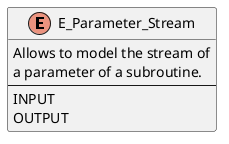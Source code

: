 @startuml

enum E_Parameter_Stream
{
  Allows to model the stream of
  a parameter of a subroutine.
  --
  INPUT
  OUTPUT
}

@enduml